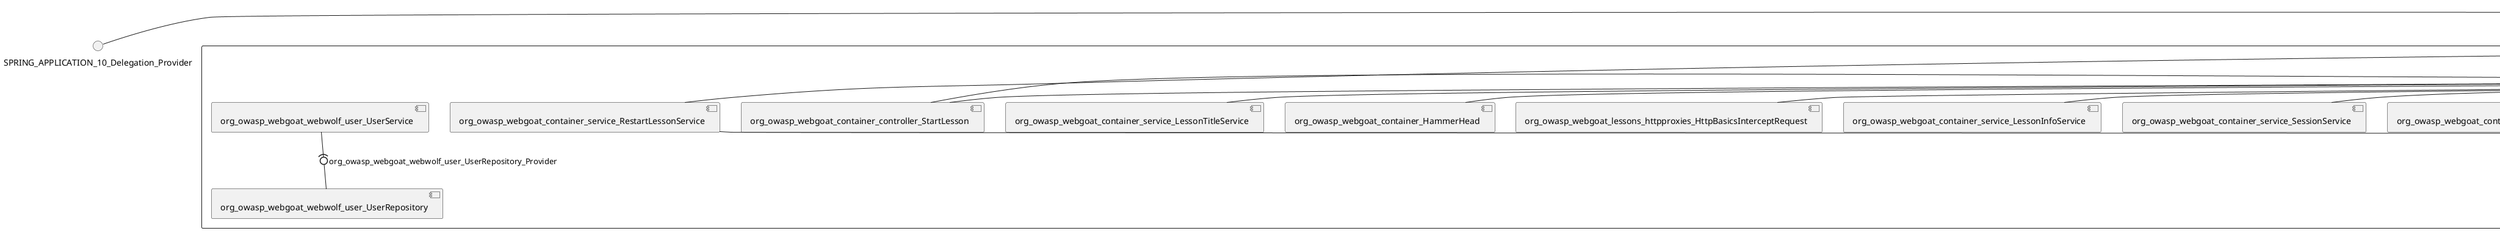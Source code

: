 @startuml
skinparam fixCircleLabelOverlapping true
skinparam componentStyle uml2
() SPRING_APPLICATION_10_Delegation_Provider
() SPRING_APPLICATION_11_Delegation_Provider
() SPRING_APPLICATION_12_Delegation_Provider
() SPRING_APPLICATION_13_Delegation_Provider
() SPRING_APPLICATION_14_Delegation_Provider
() SPRING_APPLICATION_15_Delegation_Provider
() SPRING_APPLICATION_16_Delegation_Provider
() SPRING_APPLICATION_2_Delegation_Provider
() SPRING_APPLICATION_3_Delegation_Provider
() SPRING_APPLICATION_4_Delegation_Provider
() SPRING_APPLICATION_5_Delegation_Provider
() SPRING_APPLICATION_6_Delegation_Provider
() SPRING_APPLICATION_7_Delegation_Provider
() SPRING_APPLICATION_8_Delegation_Provider
() SPRING_APPLICATION_9_Delegation_Provider
() SPRING_APPLICATION_BypassRestrictions_FieldRestrictions_POST_Delegation_Provider
() SPRING_APPLICATION_BypassRestrictions_frontendValidation_POST_Delegation_Provider
() SPRING_APPLICATION_ChromeDevTools_dummy_POST_Delegation_Provider
() SPRING_APPLICATION_ChromeDevTools_network_POST_Delegation_Provider
() SPRING_APPLICATION_CrossSiteScriptingStored_stored_xss_POST_Delegation_Provider
() SPRING_APPLICATION_CrossSiteScriptingStored_stored_xss_follow_up_POST_Delegation_Provider
() SPRING_APPLICATION_CrossSiteScripting_attack1_POST_Delegation_Provider
() SPRING_APPLICATION_CrossSiteScripting_attack3_POST_Delegation_Provider
() SPRING_APPLICATION_CrossSiteScripting_attack4_POST_Delegation_Provider
() SPRING_APPLICATION_CrossSiteScripting_attack5a_GET_Delegation_Provider
() SPRING_APPLICATION_CrossSiteScripting_attack6a_POST_Delegation_Provider
() SPRING_APPLICATION_CrossSiteScripting_dom_follow_up_POST_Delegation_Provider
() SPRING_APPLICATION_CrossSiteScripting_phone_home_xss_POST_Delegation_Provider
() SPRING_APPLICATION_CrossSiteScripting_quiz_GET_POST_Delegation_Provider
() SPRING_APPLICATION_Delegation_Provider
() SPRING_APPLICATION_GET_10_Delegation_Provider
() SPRING_APPLICATION_GET_11_Delegation_Provider
() SPRING_APPLICATION_GET_2_Delegation_Provider
() SPRING_APPLICATION_GET_3_Delegation_Provider
() SPRING_APPLICATION_GET_4_Delegation_Provider
() SPRING_APPLICATION_GET_5_Delegation_Provider
() SPRING_APPLICATION_GET_6_Delegation_Provider
() SPRING_APPLICATION_GET_7_Delegation_Provider
() SPRING_APPLICATION_GET_8_Delegation_Provider
() SPRING_APPLICATION_GET_9_Delegation_Provider
() SPRING_APPLICATION_GET_Delegation_Provider
() SPRING_APPLICATION_HtmlTampering_task_POST_Delegation_Provider
() SPRING_APPLICATION_HttpBasics_attack1_POST_Delegation_Provider
() SPRING_APPLICATION_HttpBasics_attack2_POST_Delegation_Provider
() SPRING_APPLICATION_IDOR_diff_attributes_POST_Delegation_Provider
() SPRING_APPLICATION_IDOR_login_POST_Delegation_Provider
() SPRING_APPLICATION_IDOR_profile_alt_path_POST_Delegation_Provider
() SPRING_APPLICATION_InsecureDeserialization_task_POST_Delegation_Provider
() SPRING_APPLICATION_InsecureLogin_Delegation_Provider
() SPRING_APPLICATION_JWT_decode_POST_Delegation_Provider
() SPRING_APPLICATION_JWT_jku_Delegation_Provider
() SPRING_APPLICATION_JWT_kid_Delegation_Provider
() SPRING_APPLICATION_JWT_quiz_GET_POST_Delegation_Provider
() SPRING_APPLICATION_JWT_refresh_Delegation_Provider
() SPRING_APPLICATION_JWT_secret_POST_Delegation_Provider
() SPRING_APPLICATION_JWT_votings_Delegation_Provider
() SPRING_APPLICATION_LogSpoofing_log_bleeding_POST_Delegation_Provider
() SPRING_APPLICATION_LogSpoofing_log_spoofing_POST_Delegation_Provider
() SPRING_APPLICATION_POST_10_Delegation_Provider
() SPRING_APPLICATION_POST_11_Delegation_Provider
() SPRING_APPLICATION_POST_12_Delegation_Provider
() SPRING_APPLICATION_POST_13_Delegation_Provider
() SPRING_APPLICATION_POST_14_Delegation_Provider
() SPRING_APPLICATION_POST_15_Delegation_Provider
() SPRING_APPLICATION_POST_16_Delegation_Provider
() SPRING_APPLICATION_POST_17_Delegation_Provider
() SPRING_APPLICATION_POST_18_Delegation_Provider
() SPRING_APPLICATION_POST_2_Delegation_Provider
() SPRING_APPLICATION_POST_3_Delegation_Provider
() SPRING_APPLICATION_POST_4_Delegation_Provider
() SPRING_APPLICATION_POST_5_Delegation_Provider
() SPRING_APPLICATION_POST_6_Delegation_Provider
() SPRING_APPLICATION_POST_7_Delegation_Provider
() SPRING_APPLICATION_POST_8_Delegation_Provider
() SPRING_APPLICATION_POST_9_Delegation_Provider
() SPRING_APPLICATION_POST_Delegation_Provider
() SPRING_APPLICATION_PUT_Delegation_Provider
() SPRING_APPLICATION_PasswordReset_ForgotPassword_create_password_reset_link_POST_Delegation_Provider
() SPRING_APPLICATION_PasswordReset_SecurityQuestions_POST_Delegation_Provider
() SPRING_APPLICATION_PasswordReset_reset_Delegation_Provider
() SPRING_APPLICATION_PasswordReset_simple_mail_reset_POST_Delegation_Provider
() SPRING_APPLICATION_PathTraversal_profile_picture_GET_Delegation_Provider
() SPRING_APPLICATION_PathTraversal_profile_picture_fix_GET_Delegation_Provider
() SPRING_APPLICATION_PathTraversal_profile_upload_POST_Delegation_Provider
() SPRING_APPLICATION_PathTraversal_profile_upload_fix_POST_Delegation_Provider
() SPRING_APPLICATION_PathTraversal_profile_upload_remove_user_input_POST_Delegation_Provider
() SPRING_APPLICATION_PathTraversal_random_POST_Delegation_Provider
() SPRING_APPLICATION_PathTraversal_random_picture_GET_Delegation_Provider
() SPRING_APPLICATION_PathTraversal_zip_slip_Delegation_Provider
() SPRING_APPLICATION_SSRF_task1_POST_Delegation_Provider
() SPRING_APPLICATION_SSRF_task2_POST_Delegation_Provider
() SPRING_APPLICATION_SecurePasswords_assignment_POST_Delegation_Provider
() SPRING_APPLICATION_SqlInjectionAdvanced_attack6a_POST_Delegation_Provider
() SPRING_APPLICATION_SqlInjectionAdvanced_attack6b_POST_Delegation_Provider
() SPRING_APPLICATION_SqlInjectionAdvanced_challenge_Login_POST_Delegation_Provider
() SPRING_APPLICATION_SqlInjectionAdvanced_challenge_PUT_Delegation_Provider
() SPRING_APPLICATION_SqlInjectionAdvanced_quiz_GET_POST_Delegation_Provider
() SPRING_APPLICATION_SqlInjectionMitigations_attack10a_POST_Delegation_Provider
() SPRING_APPLICATION_SqlInjectionMitigations_attack10b_POST_Delegation_Provider
() SPRING_APPLICATION_SqlInjectionMitigations_attack12a_POST_Delegation_Provider
() SPRING_APPLICATION_SqlInjectionMitigations_servers_GET_Delegation_Provider
() SPRING_APPLICATION_SqlInjection_assignment5a_POST_Delegation_Provider
() SPRING_APPLICATION_SqlInjection_assignment5b_POST_Delegation_Provider
() SPRING_APPLICATION_SqlInjection_attack10_POST_Delegation_Provider
() SPRING_APPLICATION_SqlInjection_attack2_POST_Delegation_Provider
() SPRING_APPLICATION_SqlInjection_attack3_POST_Delegation_Provider
() SPRING_APPLICATION_SqlInjection_attack4_POST_Delegation_Provider
() SPRING_APPLICATION_SqlInjection_attack5_POST_Delegation_Provider
() SPRING_APPLICATION_SqlInjection_attack8_POST_Delegation_Provider
() SPRING_APPLICATION_SqlInjection_attack9_POST_Delegation_Provider
() SPRING_APPLICATION_SqlOnlyInputValidationOnKeywords_attack_POST_Delegation_Provider
() SPRING_APPLICATION_SqlOnlyInputValidation_attack_POST_Delegation_Provider
() SPRING_APPLICATION_VulnerableComponents_attack1_POST_Delegation_Provider
() SPRING_APPLICATION_WebWolf_GET_Delegation_Provider
() SPRING_APPLICATION_WebWolf_landing_Delegation_Provider
() SPRING_APPLICATION_WebWolf_mail_Delegation_Provider
() SPRING_APPLICATION_challenge_1_POST_Delegation_Provider
() SPRING_APPLICATION_challenge_5_POST_Delegation_Provider
() SPRING_APPLICATION_challenge_7_Delegation_Provider
() SPRING_APPLICATION_challenge_8_Delegation_Provider
() SPRING_APPLICATION_challenge_logo_Delegation_Provider
() SPRING_APPLICATION_cia_quiz_GET_POST_Delegation_Provider
() SPRING_APPLICATION_clientSideFiltering_attack1_POST_Delegation_Provider
() SPRING_APPLICATION_clientSideFiltering_challenge_store_coupons_GET_Delegation_Provider
() SPRING_APPLICATION_clientSideFiltering_getItForFree_POST_Delegation_Provider
() SPRING_APPLICATION_clientSideFiltering_salaries_GET_Delegation_Provider
() SPRING_APPLICATION_crypto_encoding_basic_auth_POST_Delegation_Provider
() SPRING_APPLICATION_crypto_encoding_xor_POST_Delegation_Provider
() SPRING_APPLICATION_crypto_hashing_POST_Delegation_Provider
() SPRING_APPLICATION_crypto_secure_defaults_POST_Delegation_Provider
() SPRING_APPLICATION_crypto_signing_verify_POST_Delegation_Provider
() SPRING_APPLICATION_csrf_feedback_message_POST_Delegation_Provider
() SPRING_APPLICATION_csrf_review_POST_Delegation_Provider
() SPRING_APPLICATION_files_GET_Delegation_Provider
() SPRING_APPLICATION_fileupload_POST_Delegation_Provider
() SPRING_APPLICATION_jwt_Delegation_Provider
() SPRING_APPLICATION_landing_Delegation_Provider
() SPRING_APPLICATION_lesson_template_Delegation_Provider
() SPRING_APPLICATION_login_oauth_mvc_GET_Delegation_Provider
() SPRING_APPLICATION_mail_DELETE_GET_POST_Delegation_Provider
() SPRING_APPLICATION_register_mvc_POST_Delegation_Provider
() SPRING_APPLICATION_registration_GET_Delegation_Provider
() SPRING_APPLICATION_requests_GET_Delegation_Provider
() SPRING_APPLICATION_scoreboard_data_GET_Delegation_Provider
() SPRING_APPLICATION_server_directory_GET_Delegation_Provider
() SPRING_APPLICATION_service_debug_labels_mvc_Delegation_Provider
() SPRING_APPLICATION_service_lessonoverview_mvc_Delegation_Provider
() SPRING_APPLICATION_xxe_comments_GET_Delegation_Provider
rectangle System {
[org_owasp_webgoat_container_HammerHead] [[webgoat-webgoat.repository#_kNEOXlRjEe--Zr79ODFi3w]]
[org_owasp_webgoat_container_WebWolfRedirect] [[webgoat-webgoat.repository#_kNEOXlRjEe--Zr79ODFi3w]]
[org_owasp_webgoat_container_controller_StartLesson] [[webgoat-webgoat.repository#_kNEOXlRjEe--Zr79ODFi3w]]
[org_owasp_webgoat_container_controller_Welcome] [[webgoat-webgoat.repository#_kNEOXlRjEe--Zr79ODFi3w]]
[org_owasp_webgoat_container_i18n_PluginMessages_Provider] [[webgoat-webgoat.repository#_kNEOXlRjEe--Zr79ODFi3w]]
[org_owasp_webgoat_container_report_ReportCardController] [[webgoat-webgoat.repository#_kNEOXlRjEe--Zr79ODFi3w]]
[org_owasp_webgoat_container_service_EnvironmentService] [[webgoat-webgoat.repository#_kNEOXlRjEe--Zr79ODFi3w]]
[org_owasp_webgoat_container_service_HintService] [[webgoat-webgoat.repository#_kNEOXlRjEe--Zr79ODFi3w]]
[org_owasp_webgoat_container_service_LabelDebugService] [[webgoat-webgoat.repository#_kNEOXlRjEe--Zr79ODFi3w]]
[org_owasp_webgoat_container_service_LabelService] [[webgoat-webgoat.repository#_kNEOXlRjEe--Zr79ODFi3w]]
[org_owasp_webgoat_container_service_LessonInfoService] [[webgoat-webgoat.repository#_kNEOXlRjEe--Zr79ODFi3w]]
[org_owasp_webgoat_container_service_LessonMenuService] [[webgoat-webgoat.repository#_kNEOXlRjEe--Zr79ODFi3w]]
[org_owasp_webgoat_container_service_LessonProgressService] [[webgoat-webgoat.repository#_kNEOXlRjEe--Zr79ODFi3w]]
[org_owasp_webgoat_container_service_LessonTitleService] [[webgoat-webgoat.repository#_kNEOXlRjEe--Zr79ODFi3w]]
[org_owasp_webgoat_container_service_RestartLessonService] [[webgoat-webgoat.repository#_kNEOXlRjEe--Zr79ODFi3w]]
[org_owasp_webgoat_container_service_SessionService] [[webgoat-webgoat.repository#_kNEOXlRjEe--Zr79ODFi3w]]
[org_owasp_webgoat_container_session_UserSessionData_Provider] [[webgoat-webgoat.repository#_kNEOXlRjEe--Zr79ODFi3w]]
[org_owasp_webgoat_container_session_WebSession_Provider] [[webgoat-webgoat.repository#_kNEOXlRjEe--Zr79ODFi3w]]
[org_owasp_webgoat_container_users_RegistrationController] [[webgoat-webgoat.repository#_kNEOXlRjEe--Zr79ODFi3w]]
[org_owasp_webgoat_container_users_Scoreboard] [[webgoat-webgoat.repository#_kNEOXlRjEe--Zr79ODFi3w]]
[org_owasp_webgoat_container_users_UserProgressRepository] [[webgoat-webgoat.repository#_kNEOXlRjEe--Zr79ODFi3w]]
[org_owasp_webgoat_container_users_UserRepository] [[webgoat-webgoat.repository#_kNEOXlRjEe--Zr79ODFi3w]]
[org_owasp_webgoat_container_users_UserService] [[webgoat-webgoat.repository#_kNEOXlRjEe--Zr79ODFi3w]]
[org_owasp_webgoat_lessons_authbypass_VerifyAccount] [[webgoat-webgoat.repository#_kNEOXlRjEe--Zr79ODFi3w]]
[org_owasp_webgoat_lessons_bypassrestrictions_BypassRestrictionsFieldRestrictions] [[webgoat-webgoat.repository#_kNEOXlRjEe--Zr79ODFi3w]]
[org_owasp_webgoat_lessons_bypassrestrictions_BypassRestrictionsFrontendValidation] [[webgoat-webgoat.repository#_kNEOXlRjEe--Zr79ODFi3w]]
[org_owasp_webgoat_lessons_challenges_FlagController] [[webgoat-webgoat.repository#_kNEOXlRjEe--Zr79ODFi3w]]
[org_owasp_webgoat_lessons_challenges_challenge1_Assignment1] [[webgoat-webgoat.repository#_kNEOXlRjEe--Zr79ODFi3w]]
[org_owasp_webgoat_lessons_challenges_challenge1_ImageServlet] [[webgoat-webgoat.repository#_kNEOXlRjEe--Zr79ODFi3w]]
[org_owasp_webgoat_lessons_challenges_challenge5_Assignment5] [[webgoat-webgoat.repository#_kNEOXlRjEe--Zr79ODFi3w]]
[org_owasp_webgoat_lessons_challenges_challenge7_Assignment7] [[webgoat-webgoat.repository#_kNEOXlRjEe--Zr79ODFi3w]]
[org_owasp_webgoat_lessons_challenges_challenge8_Assignment8] [[webgoat-webgoat.repository#_kNEOXlRjEe--Zr79ODFi3w]]
[org_owasp_webgoat_lessons_chromedevtools_NetworkDummy] [[webgoat-webgoat.repository#_kNEOXlRjEe--Zr79ODFi3w]]
[org_owasp_webgoat_lessons_chromedevtools_NetworkLesson] [[webgoat-webgoat.repository#_kNEOXlRjEe--Zr79ODFi3w]]
[org_owasp_webgoat_lessons_cia_CIAQuiz] [[webgoat-webgoat.repository#_kNEOXlRjEe--Zr79ODFi3w]]
[org_owasp_webgoat_lessons_clientsidefiltering_ClientSideFilteringAssignment] [[webgoat-webgoat.repository#_kNEOXlRjEe--Zr79ODFi3w]]
[org_owasp_webgoat_lessons_clientsidefiltering_ClientSideFilteringFreeAssignment] [[webgoat-webgoat.repository#_kNEOXlRjEe--Zr79ODFi3w]]
[org_owasp_webgoat_lessons_clientsidefiltering_Salaries] [[webgoat-webgoat.repository#_kNEOXlRjEe--Zr79ODFi3w]]
[org_owasp_webgoat_lessons_clientsidefiltering_ShopEndpoint] [[webgoat-webgoat.repository#_kNEOXlRjEe--Zr79ODFi3w]]
[org_owasp_webgoat_lessons_cryptography_EncodingAssignment] [[webgoat-webgoat.repository#_kNEOXlRjEe--Zr79ODFi3w]]
[org_owasp_webgoat_lessons_cryptography_HashingAssignment] [[webgoat-webgoat.repository#_kNEOXlRjEe--Zr79ODFi3w]]
[org_owasp_webgoat_lessons_cryptography_SecureDefaultsAssignment] [[webgoat-webgoat.repository#_kNEOXlRjEe--Zr79ODFi3w]]
[org_owasp_webgoat_lessons_cryptography_SigningAssignment] [[webgoat-webgoat.repository#_kNEOXlRjEe--Zr79ODFi3w]]
[org_owasp_webgoat_lessons_cryptography_XOREncodingAssignment] [[webgoat-webgoat.repository#_kNEOXlRjEe--Zr79ODFi3w]]
[org_owasp_webgoat_lessons_csrf_CSRFConfirmFlag1] [[webgoat-webgoat.repository#_kNEOXlRjEe--Zr79ODFi3w]]
[org_owasp_webgoat_lessons_csrf_CSRFFeedback] [[webgoat-webgoat.repository#_kNEOXlRjEe--Zr79ODFi3w]]
[org_owasp_webgoat_lessons_csrf_CSRFGetFlag] [[webgoat-webgoat.repository#_kNEOXlRjEe--Zr79ODFi3w]]
[org_owasp_webgoat_lessons_csrf_CSRFLogin] [[webgoat-webgoat.repository#_kNEOXlRjEe--Zr79ODFi3w]]
[org_owasp_webgoat_lessons_csrf_ForgedReviews] [[webgoat-webgoat.repository#_kNEOXlRjEe--Zr79ODFi3w]]
[org_owasp_webgoat_lessons_csrf_ObjectMapper_Provider] [[webgoat-webgoat.repository#_kNEOXlRjEe--Zr79ODFi3w]]
[org_owasp_webgoat_lessons_deserialization_InsecureDeserializationTask] [[webgoat-webgoat.repository#_kNEOXlRjEe--Zr79ODFi3w]]
[org_owasp_webgoat_lessons_hijacksession_HijackSessionAssignment] [[webgoat-webgoat.repository#_kNEOXlRjEe--Zr79ODFi3w]]
[org_owasp_webgoat_lessons_hijacksession_cas_HijackSessionAuthenticationProvider] [[webgoat-webgoat.repository#_kNEOXlRjEe--Zr79ODFi3w]]
[org_owasp_webgoat_lessons_htmltampering_HtmlTamperingTask] [[webgoat-webgoat.repository#_kNEOXlRjEe--Zr79ODFi3w]]
[org_owasp_webgoat_lessons_httpbasics_HttpBasicsLesson] [[webgoat-webgoat.repository#_kNEOXlRjEe--Zr79ODFi3w]]
[org_owasp_webgoat_lessons_httpbasics_HttpBasicsQuiz] [[webgoat-webgoat.repository#_kNEOXlRjEe--Zr79ODFi3w]]
[org_owasp_webgoat_lessons_httpproxies_HttpBasicsInterceptRequest] [[webgoat-webgoat.repository#_kNEOXlRjEe--Zr79ODFi3w]]
[org_owasp_webgoat_lessons_idor_IDORDiffAttributes] [[webgoat-webgoat.repository#_kNEOXlRjEe--Zr79ODFi3w]]
[org_owasp_webgoat_lessons_idor_IDOREditOtherProfile] [[webgoat-webgoat.repository#_kNEOXlRjEe--Zr79ODFi3w]]
[org_owasp_webgoat_lessons_idor_IDORLogin] [[webgoat-webgoat.repository#_kNEOXlRjEe--Zr79ODFi3w]]
[org_owasp_webgoat_lessons_idor_IDORViewOtherProfile] [[webgoat-webgoat.repository#_kNEOXlRjEe--Zr79ODFi3w]]
[org_owasp_webgoat_lessons_idor_IDORViewOwnProfile] [[webgoat-webgoat.repository#_kNEOXlRjEe--Zr79ODFi3w]]
[org_owasp_webgoat_lessons_idor_IDORViewOwnProfileAltUrl] [[webgoat-webgoat.repository#_kNEOXlRjEe--Zr79ODFi3w]]
[org_owasp_webgoat_lessons_insecurelogin_InsecureLoginTask] [[webgoat-webgoat.repository#_kNEOXlRjEe--Zr79ODFi3w]]
[org_owasp_webgoat_lessons_jwt_JWTDecodeEndpoint] [[webgoat-webgoat.repository#_kNEOXlRjEe--Zr79ODFi3w]]
[org_owasp_webgoat_lessons_jwt_JWTQuiz] [[webgoat-webgoat.repository#_kNEOXlRjEe--Zr79ODFi3w]]
[org_owasp_webgoat_lessons_jwt_JWTRefreshEndpoint] [[webgoat-webgoat.repository#_kNEOXlRjEe--Zr79ODFi3w]]
[org_owasp_webgoat_lessons_jwt_JWTSecretKeyEndpoint] [[webgoat-webgoat.repository#_kNEOXlRjEe--Zr79ODFi3w]]
[org_owasp_webgoat_lessons_jwt_JWTVotesEndpoint] [[webgoat-webgoat.repository#_kNEOXlRjEe--Zr79ODFi3w]]
[org_owasp_webgoat_lessons_jwt_claimmisuse_JWTHeaderJKUEndpoint] [[webgoat-webgoat.repository#_kNEOXlRjEe--Zr79ODFi3w]]
[org_owasp_webgoat_lessons_jwt_claimmisuse_JWTHeaderKIDEndpoint] [[webgoat-webgoat.repository#_kNEOXlRjEe--Zr79ODFi3w]]
[org_owasp_webgoat_lessons_lessontemplate_SampleAttack] [[webgoat-webgoat.repository#_kNEOXlRjEe--Zr79ODFi3w]]
[org_owasp_webgoat_lessons_logging_LogBleedingTask] [[webgoat-webgoat.repository#_kNEOXlRjEe--Zr79ODFi3w]]
[org_owasp_webgoat_lessons_logging_LogSpoofingTask] [[webgoat-webgoat.repository#_kNEOXlRjEe--Zr79ODFi3w]]
[org_owasp_webgoat_lessons_missingac_MissingFunctionACHiddenMenus] [[webgoat-webgoat.repository#_kNEOXlRjEe--Zr79ODFi3w]]
[org_owasp_webgoat_lessons_missingac_MissingFunctionACUsers] [[webgoat-webgoat.repository#_kNEOXlRjEe--Zr79ODFi3w]]
[org_owasp_webgoat_lessons_missingac_MissingFunctionACYourHash] [[webgoat-webgoat.repository#_kNEOXlRjEe--Zr79ODFi3w]]
[org_owasp_webgoat_lessons_missingac_MissingFunctionACYourHashAdmin] [[webgoat-webgoat.repository#_kNEOXlRjEe--Zr79ODFi3w]]
[org_owasp_webgoat_lessons_passwordreset_QuestionsAssignment] [[webgoat-webgoat.repository#_kNEOXlRjEe--Zr79ODFi3w]]
[org_owasp_webgoat_lessons_passwordreset_ResetLinkAssignment] [[webgoat-webgoat.repository#_kNEOXlRjEe--Zr79ODFi3w]]
[org_owasp_webgoat_lessons_passwordreset_ResetLinkAssignmentForgotPassword] [[webgoat-webgoat.repository#_kNEOXlRjEe--Zr79ODFi3w]]
[org_owasp_webgoat_lessons_passwordreset_SecurityQuestionAssignment] [[webgoat-webgoat.repository#_kNEOXlRjEe--Zr79ODFi3w]]
[org_owasp_webgoat_lessons_passwordreset_SimpleMailAssignment] [[webgoat-webgoat.repository#_kNEOXlRjEe--Zr79ODFi3w]]
[org_owasp_webgoat_lessons_passwordreset_TriedQuestions] [[webgoat-webgoat.repository#_kNEOXlRjEe--Zr79ODFi3w]]
[org_owasp_webgoat_lessons_pathtraversal_ProfileUpload] [[webgoat-webgoat.repository#_kNEOXlRjEe--Zr79ODFi3w]]
[org_owasp_webgoat_lessons_pathtraversal_ProfileUploadFix] [[webgoat-webgoat.repository#_kNEOXlRjEe--Zr79ODFi3w]]
[org_owasp_webgoat_lessons_pathtraversal_ProfileUploadRemoveUserInput] [[webgoat-webgoat.repository#_kNEOXlRjEe--Zr79ODFi3w]]
[org_owasp_webgoat_lessons_pathtraversal_ProfileUploadRetrieval] [[webgoat-webgoat.repository#_kNEOXlRjEe--Zr79ODFi3w]]
[org_owasp_webgoat_lessons_pathtraversal_ProfileZipSlip] [[webgoat-webgoat.repository#_kNEOXlRjEe--Zr79ODFi3w]]
[org_owasp_webgoat_lessons_securepasswords_SecurePasswordsAssignment] [[webgoat-webgoat.repository#_kNEOXlRjEe--Zr79ODFi3w]]
[org_owasp_webgoat_lessons_spoofcookie_SpoofCookieAssignment] [[webgoat-webgoat.repository#_kNEOXlRjEe--Zr79ODFi3w]]
[org_owasp_webgoat_lessons_sqlinjection_advanced_SqlInjectionChallenge] [[webgoat-webgoat.repository#_kNEOXlRjEe--Zr79ODFi3w]]
[org_owasp_webgoat_lessons_sqlinjection_advanced_SqlInjectionChallengeLogin] [[webgoat-webgoat.repository#_kNEOXlRjEe--Zr79ODFi3w]]
[org_owasp_webgoat_lessons_sqlinjection_advanced_SqlInjectionLesson6a] [[webgoat-webgoat.repository#_kNEOXlRjEe--Zr79ODFi3w]]
[org_owasp_webgoat_lessons_sqlinjection_advanced_SqlInjectionLesson6b] [[webgoat-webgoat.repository#_kNEOXlRjEe--Zr79ODFi3w]]
[org_owasp_webgoat_lessons_sqlinjection_advanced_SqlInjectionQuiz] [[webgoat-webgoat.repository#_kNEOXlRjEe--Zr79ODFi3w]]
[org_owasp_webgoat_lessons_sqlinjection_introduction_SqlInjectionLesson10] [[webgoat-webgoat.repository#_kNEOXlRjEe--Zr79ODFi3w]]
[org_owasp_webgoat_lessons_sqlinjection_introduction_SqlInjectionLesson2] [[webgoat-webgoat.repository#_kNEOXlRjEe--Zr79ODFi3w]]
[org_owasp_webgoat_lessons_sqlinjection_introduction_SqlInjectionLesson3] [[webgoat-webgoat.repository#_kNEOXlRjEe--Zr79ODFi3w]]
[org_owasp_webgoat_lessons_sqlinjection_introduction_SqlInjectionLesson4] [[webgoat-webgoat.repository#_kNEOXlRjEe--Zr79ODFi3w]]
[org_owasp_webgoat_lessons_sqlinjection_introduction_SqlInjectionLesson5] [[webgoat-webgoat.repository#_kNEOXlRjEe--Zr79ODFi3w]]
[org_owasp_webgoat_lessons_sqlinjection_introduction_SqlInjectionLesson5a] [[webgoat-webgoat.repository#_kNEOXlRjEe--Zr79ODFi3w]]
[org_owasp_webgoat_lessons_sqlinjection_introduction_SqlInjectionLesson5b] [[webgoat-webgoat.repository#_kNEOXlRjEe--Zr79ODFi3w]]
[org_owasp_webgoat_lessons_sqlinjection_introduction_SqlInjectionLesson8] [[webgoat-webgoat.repository#_kNEOXlRjEe--Zr79ODFi3w]]
[org_owasp_webgoat_lessons_sqlinjection_introduction_SqlInjectionLesson9] [[webgoat-webgoat.repository#_kNEOXlRjEe--Zr79ODFi3w]]
[org_owasp_webgoat_lessons_sqlinjection_mitigation_Servers] [[webgoat-webgoat.repository#_kNEOXlRjEe--Zr79ODFi3w]]
[org_owasp_webgoat_lessons_sqlinjection_mitigation_SqlInjectionLesson10a] [[webgoat-webgoat.repository#_kNEOXlRjEe--Zr79ODFi3w]]
[org_owasp_webgoat_lessons_sqlinjection_mitigation_SqlInjectionLesson10b] [[webgoat-webgoat.repository#_kNEOXlRjEe--Zr79ODFi3w]]
[org_owasp_webgoat_lessons_sqlinjection_mitigation_SqlInjectionLesson13] [[webgoat-webgoat.repository#_kNEOXlRjEe--Zr79ODFi3w]]
[org_owasp_webgoat_lessons_sqlinjection_mitigation_SqlOnlyInputValidation] [[webgoat-webgoat.repository#_kNEOXlRjEe--Zr79ODFi3w]]
[org_owasp_webgoat_lessons_sqlinjection_mitigation_SqlOnlyInputValidationOnKeywords] [[webgoat-webgoat.repository#_kNEOXlRjEe--Zr79ODFi3w]]
[org_owasp_webgoat_lessons_ssrf_SSRFTask1] [[webgoat-webgoat.repository#_kNEOXlRjEe--Zr79ODFi3w]]
[org_owasp_webgoat_lessons_ssrf_SSRFTask2] [[webgoat-webgoat.repository#_kNEOXlRjEe--Zr79ODFi3w]]
[org_owasp_webgoat_lessons_vulnerablecomponents_VulnerableComponentsLesson] [[webgoat-webgoat.repository#_kNEOXlRjEe--Zr79ODFi3w]]
[org_owasp_webgoat_lessons_webwolfintroduction_LandingAssignment] [[webgoat-webgoat.repository#_kNEOXlRjEe--Zr79ODFi3w]]
[org_owasp_webgoat_lessons_webwolfintroduction_MailAssignment] [[webgoat-webgoat.repository#_kNEOXlRjEe--Zr79ODFi3w]]
[org_owasp_webgoat_lessons_xss_CrossSiteScriptingLesson1] [[webgoat-webgoat.repository#_kNEOXlRjEe--Zr79ODFi3w]]
[org_owasp_webgoat_lessons_xss_CrossSiteScriptingLesson3] [[webgoat-webgoat.repository#_kNEOXlRjEe--Zr79ODFi3w]]
[org_owasp_webgoat_lessons_xss_CrossSiteScriptingLesson4] [[webgoat-webgoat.repository#_kNEOXlRjEe--Zr79ODFi3w]]
[org_owasp_webgoat_lessons_xss_CrossSiteScriptingLesson5a] [[webgoat-webgoat.repository#_kNEOXlRjEe--Zr79ODFi3w]]
[org_owasp_webgoat_lessons_xss_CrossSiteScriptingLesson6a] [[webgoat-webgoat.repository#_kNEOXlRjEe--Zr79ODFi3w]]
[org_owasp_webgoat_lessons_xss_CrossSiteScriptingQuiz] [[webgoat-webgoat.repository#_kNEOXlRjEe--Zr79ODFi3w]]
[org_owasp_webgoat_lessons_xss_DOMCrossSiteScripting] [[webgoat-webgoat.repository#_kNEOXlRjEe--Zr79ODFi3w]]
[org_owasp_webgoat_lessons_xss_DOMCrossSiteScriptingVerifier] [[webgoat-webgoat.repository#_kNEOXlRjEe--Zr79ODFi3w]]
[org_owasp_webgoat_lessons_xss_stored_StoredCrossSiteScriptingVerifier] [[webgoat-webgoat.repository#_kNEOXlRjEe--Zr79ODFi3w]]
[org_owasp_webgoat_lessons_xss_stored_StoredXssComments] [[webgoat-webgoat.repository#_kNEOXlRjEe--Zr79ODFi3w]]
[org_owasp_webgoat_lessons_xxe_BlindSendFileAssignment] [[webgoat-webgoat.repository#_kNEOXlRjEe--Zr79ODFi3w]]
[org_owasp_webgoat_lessons_xxe_CommentsCache] [[webgoat-webgoat.repository#_kNEOXlRjEe--Zr79ODFi3w]]
[org_owasp_webgoat_lessons_xxe_CommentsEndpoint] [[webgoat-webgoat.repository#_kNEOXlRjEe--Zr79ODFi3w]]
[org_owasp_webgoat_lessons_xxe_ContentTypeAssignment] [[webgoat-webgoat.repository#_kNEOXlRjEe--Zr79ODFi3w]]
[org_owasp_webgoat_lessons_xxe_SimpleXXE] [[webgoat-webgoat.repository#_kNEOXlRjEe--Zr79ODFi3w]]
[org_owasp_webgoat_webwolf_FileServer] [[webgoat-webgoat.repository#_kNEOXlRjEe--Zr79ODFi3w]]
[org_owasp_webgoat_webwolf_jwt_JWTController] [[webgoat-webgoat.repository#_kNEOXlRjEe--Zr79ODFi3w]]
[org_owasp_webgoat_webwolf_mailbox_MailboxController] [[webgoat-webgoat.repository#_kNEOXlRjEe--Zr79ODFi3w]]
[org_owasp_webgoat_webwolf_mailbox_MailboxRepository] [[webgoat-webgoat.repository#_kNEOXlRjEe--Zr79ODFi3w]]
[org_owasp_webgoat_webwolf_requests_LandingPage] [[webgoat-webgoat.repository#_kNEOXlRjEe--Zr79ODFi3w]]
[org_owasp_webgoat_webwolf_requests_Requests] [[webgoat-webgoat.repository#_kNEOXlRjEe--Zr79ODFi3w]]
[org_owasp_webgoat_webwolf_user_UserRepository] [[webgoat-webgoat.repository#_kNEOXlRjEe--Zr79ODFi3w]]
[org_owasp_webgoat_webwolf_user_UserService] [[webgoat-webgoat.repository#_kNEOXlRjEe--Zr79ODFi3w]]
port SPRING_APPLICATION_10_Provider
SPRING_APPLICATION_10_Delegation_Provider - SPRING_APPLICATION_10_Provider
SPRING_APPLICATION_10_Provider - [org_owasp_webgoat_container_controller_StartLesson]
port SPRING_APPLICATION_11_Provider
SPRING_APPLICATION_11_Delegation_Provider - SPRING_APPLICATION_11_Provider
SPRING_APPLICATION_11_Provider - [org_owasp_webgoat_lessons_cryptography_SigningAssignment]
port SPRING_APPLICATION_12_Provider
SPRING_APPLICATION_12_Delegation_Provider - SPRING_APPLICATION_12_Provider
SPRING_APPLICATION_12_Provider - [org_owasp_webgoat_container_service_RestartLessonService]
port SPRING_APPLICATION_13_Provider
SPRING_APPLICATION_13_Delegation_Provider - SPRING_APPLICATION_13_Provider
SPRING_APPLICATION_13_Provider - [org_owasp_webgoat_lessons_cryptography_HashingAssignment]
port SPRING_APPLICATION_14_Provider
SPRING_APPLICATION_14_Delegation_Provider - SPRING_APPLICATION_14_Provider
SPRING_APPLICATION_14_Provider - [org_owasp_webgoat_container_service_LessonTitleService]
port SPRING_APPLICATION_15_Provider
SPRING_APPLICATION_15_Delegation_Provider - SPRING_APPLICATION_15_Provider
SPRING_APPLICATION_15_Provider - [org_owasp_webgoat_container_controller_StartLesson]
port SPRING_APPLICATION_16_Provider
SPRING_APPLICATION_16_Delegation_Provider - SPRING_APPLICATION_16_Provider
SPRING_APPLICATION_16_Provider - [org_owasp_webgoat_lessons_xxe_SimpleXXE]
port SPRING_APPLICATION_2_Provider
SPRING_APPLICATION_2_Delegation_Provider - SPRING_APPLICATION_2_Provider
SPRING_APPLICATION_2_Provider - [org_owasp_webgoat_lessons_jwt_JWTSecretKeyEndpoint]
port SPRING_APPLICATION_3_Provider
SPRING_APPLICATION_3_Delegation_Provider - SPRING_APPLICATION_3_Provider
SPRING_APPLICATION_3_Provider - [org_owasp_webgoat_container_HammerHead]
port SPRING_APPLICATION_4_Provider
SPRING_APPLICATION_4_Delegation_Provider - SPRING_APPLICATION_4_Provider
SPRING_APPLICATION_4_Provider - [org_owasp_webgoat_container_service_LabelDebugService]
port SPRING_APPLICATION_5_Provider
SPRING_APPLICATION_5_Delegation_Provider - SPRING_APPLICATION_5_Provider
SPRING_APPLICATION_5_Provider - [org_owasp_webgoat_webwolf_FileServer]
port SPRING_APPLICATION_6_Provider
SPRING_APPLICATION_6_Delegation_Provider - SPRING_APPLICATION_6_Provider
SPRING_APPLICATION_6_Provider - [org_owasp_webgoat_lessons_httpproxies_HttpBasicsInterceptRequest]
port SPRING_APPLICATION_7_Provider
SPRING_APPLICATION_7_Delegation_Provider - SPRING_APPLICATION_7_Provider
SPRING_APPLICATION_7_Provider - [org_owasp_webgoat_container_service_LessonInfoService]
port SPRING_APPLICATION_8_Provider
SPRING_APPLICATION_8_Delegation_Provider - SPRING_APPLICATION_8_Provider
SPRING_APPLICATION_8_Provider - [org_owasp_webgoat_container_service_SessionService]
port SPRING_APPLICATION_9_Provider
SPRING_APPLICATION_9_Delegation_Provider - SPRING_APPLICATION_9_Provider
SPRING_APPLICATION_9_Provider - [org_owasp_webgoat_container_service_LessonMenuService]
port SPRING_APPLICATION_BypassRestrictions_FieldRestrictions_POST_Provider
SPRING_APPLICATION_BypassRestrictions_FieldRestrictions_POST_Delegation_Provider - SPRING_APPLICATION_BypassRestrictions_FieldRestrictions_POST_Provider
SPRING_APPLICATION_BypassRestrictions_FieldRestrictions_POST_Provider - [org_owasp_webgoat_lessons_bypassrestrictions_BypassRestrictionsFieldRestrictions]
port SPRING_APPLICATION_BypassRestrictions_frontendValidation_POST_Provider
SPRING_APPLICATION_BypassRestrictions_frontendValidation_POST_Delegation_Provider - SPRING_APPLICATION_BypassRestrictions_frontendValidation_POST_Provider
SPRING_APPLICATION_BypassRestrictions_frontendValidation_POST_Provider - [org_owasp_webgoat_lessons_bypassrestrictions_BypassRestrictionsFrontendValidation]
port SPRING_APPLICATION_ChromeDevTools_dummy_POST_Provider
SPRING_APPLICATION_ChromeDevTools_dummy_POST_Delegation_Provider - SPRING_APPLICATION_ChromeDevTools_dummy_POST_Provider
SPRING_APPLICATION_ChromeDevTools_dummy_POST_Provider - [org_owasp_webgoat_lessons_chromedevtools_NetworkDummy]
port SPRING_APPLICATION_ChromeDevTools_network_POST_Provider
SPRING_APPLICATION_ChromeDevTools_network_POST_Delegation_Provider - SPRING_APPLICATION_ChromeDevTools_network_POST_Provider
SPRING_APPLICATION_ChromeDevTools_network_POST_Provider - [org_owasp_webgoat_lessons_chromedevtools_NetworkLesson]
port SPRING_APPLICATION_CrossSiteScriptingStored_stored_xss_POST_Provider
SPRING_APPLICATION_CrossSiteScriptingStored_stored_xss_POST_Delegation_Provider - SPRING_APPLICATION_CrossSiteScriptingStored_stored_xss_POST_Provider
SPRING_APPLICATION_CrossSiteScriptingStored_stored_xss_POST_Provider - [org_owasp_webgoat_lessons_xss_stored_StoredXssComments]
port SPRING_APPLICATION_CrossSiteScriptingStored_stored_xss_follow_up_POST_Provider
SPRING_APPLICATION_CrossSiteScriptingStored_stored_xss_follow_up_POST_Delegation_Provider - SPRING_APPLICATION_CrossSiteScriptingStored_stored_xss_follow_up_POST_Provider
SPRING_APPLICATION_CrossSiteScriptingStored_stored_xss_follow_up_POST_Provider - [org_owasp_webgoat_lessons_xss_stored_StoredCrossSiteScriptingVerifier]
port SPRING_APPLICATION_CrossSiteScripting_attack1_POST_Provider
SPRING_APPLICATION_CrossSiteScripting_attack1_POST_Delegation_Provider - SPRING_APPLICATION_CrossSiteScripting_attack1_POST_Provider
SPRING_APPLICATION_CrossSiteScripting_attack1_POST_Provider - [org_owasp_webgoat_lessons_xss_CrossSiteScriptingLesson1]
port SPRING_APPLICATION_CrossSiteScripting_attack3_POST_Provider
SPRING_APPLICATION_CrossSiteScripting_attack3_POST_Delegation_Provider - SPRING_APPLICATION_CrossSiteScripting_attack3_POST_Provider
SPRING_APPLICATION_CrossSiteScripting_attack3_POST_Provider - [org_owasp_webgoat_lessons_xss_CrossSiteScriptingLesson3]
port SPRING_APPLICATION_CrossSiteScripting_attack4_POST_Provider
SPRING_APPLICATION_CrossSiteScripting_attack4_POST_Delegation_Provider - SPRING_APPLICATION_CrossSiteScripting_attack4_POST_Provider
SPRING_APPLICATION_CrossSiteScripting_attack4_POST_Provider - [org_owasp_webgoat_lessons_xss_CrossSiteScriptingLesson4]
port SPRING_APPLICATION_CrossSiteScripting_attack5a_GET_Provider
SPRING_APPLICATION_CrossSiteScripting_attack5a_GET_Delegation_Provider - SPRING_APPLICATION_CrossSiteScripting_attack5a_GET_Provider
SPRING_APPLICATION_CrossSiteScripting_attack5a_GET_Provider - [org_owasp_webgoat_lessons_xss_CrossSiteScriptingLesson5a]
port SPRING_APPLICATION_CrossSiteScripting_attack6a_POST_Provider
SPRING_APPLICATION_CrossSiteScripting_attack6a_POST_Delegation_Provider - SPRING_APPLICATION_CrossSiteScripting_attack6a_POST_Provider
SPRING_APPLICATION_CrossSiteScripting_attack6a_POST_Provider - [org_owasp_webgoat_lessons_xss_CrossSiteScriptingLesson6a]
port SPRING_APPLICATION_CrossSiteScripting_dom_follow_up_POST_Provider
SPRING_APPLICATION_CrossSiteScripting_dom_follow_up_POST_Delegation_Provider - SPRING_APPLICATION_CrossSiteScripting_dom_follow_up_POST_Provider
SPRING_APPLICATION_CrossSiteScripting_dom_follow_up_POST_Provider - [org_owasp_webgoat_lessons_xss_DOMCrossSiteScriptingVerifier]
port SPRING_APPLICATION_CrossSiteScripting_phone_home_xss_POST_Provider
SPRING_APPLICATION_CrossSiteScripting_phone_home_xss_POST_Delegation_Provider - SPRING_APPLICATION_CrossSiteScripting_phone_home_xss_POST_Provider
SPRING_APPLICATION_CrossSiteScripting_phone_home_xss_POST_Provider - [org_owasp_webgoat_lessons_xss_DOMCrossSiteScripting]
port SPRING_APPLICATION_CrossSiteScripting_quiz_GET_POST_Provider
SPRING_APPLICATION_CrossSiteScripting_quiz_GET_POST_Delegation_Provider - SPRING_APPLICATION_CrossSiteScripting_quiz_GET_POST_Provider
SPRING_APPLICATION_CrossSiteScripting_quiz_GET_POST_Provider - [org_owasp_webgoat_lessons_xss_CrossSiteScriptingQuiz]
port SPRING_APPLICATION_Provider
SPRING_APPLICATION_Delegation_Provider - SPRING_APPLICATION_Provider
SPRING_APPLICATION_Provider - [org_owasp_webgoat_lessons_cryptography_HashingAssignment]
port SPRING_APPLICATION_GET_10_Provider
SPRING_APPLICATION_GET_10_Delegation_Provider - SPRING_APPLICATION_GET_10_Provider
SPRING_APPLICATION_GET_10_Provider - [org_owasp_webgoat_lessons_cryptography_EncodingAssignment]
port SPRING_APPLICATION_GET_11_Provider
SPRING_APPLICATION_GET_11_Delegation_Provider - SPRING_APPLICATION_GET_11_Provider
SPRING_APPLICATION_GET_11_Provider - [org_owasp_webgoat_lessons_xss_stored_StoredXssComments]
port SPRING_APPLICATION_GET_2_Provider
SPRING_APPLICATION_GET_2_Delegation_Provider - SPRING_APPLICATION_GET_2_Provider
SPRING_APPLICATION_GET_2_Provider - [org_owasp_webgoat_lessons_missingac_MissingFunctionACUsers]
port SPRING_APPLICATION_GET_3_Provider
SPRING_APPLICATION_GET_3_Delegation_Provider - SPRING_APPLICATION_GET_3_Provider
SPRING_APPLICATION_GET_3_Provider - [org_owasp_webgoat_container_report_ReportCardController]
port SPRING_APPLICATION_GET_4_Provider
SPRING_APPLICATION_GET_4_Delegation_Provider - SPRING_APPLICATION_GET_4_Provider
SPRING_APPLICATION_GET_4_Provider - [org_owasp_webgoat_container_service_HintService]
port SPRING_APPLICATION_GET_5_Provider
SPRING_APPLICATION_GET_5_Delegation_Provider - SPRING_APPLICATION_GET_5_Provider
SPRING_APPLICATION_GET_5_Provider - [org_owasp_webgoat_container_service_LabelService]
port SPRING_APPLICATION_GET_6_Provider
SPRING_APPLICATION_GET_6_Delegation_Provider - SPRING_APPLICATION_GET_6_Provider
SPRING_APPLICATION_GET_6_Provider - [org_owasp_webgoat_lessons_spoofcookie_SpoofCookieAssignment]
port SPRING_APPLICATION_GET_7_Provider
SPRING_APPLICATION_GET_7_Delegation_Provider - SPRING_APPLICATION_GET_7_Provider
SPRING_APPLICATION_GET_7_Provider - [org_owasp_webgoat_lessons_idor_IDORViewOwnProfile]
port SPRING_APPLICATION_GET_8_Provider
SPRING_APPLICATION_GET_8_Delegation_Provider - SPRING_APPLICATION_GET_8_Provider
SPRING_APPLICATION_GET_8_Provider - [org_owasp_webgoat_lessons_csrf_ForgedReviews]
port SPRING_APPLICATION_GET_9_Provider
SPRING_APPLICATION_GET_9_Delegation_Provider - SPRING_APPLICATION_GET_9_Provider
SPRING_APPLICATION_GET_9_Provider - [org_owasp_webgoat_container_controller_Welcome]
port SPRING_APPLICATION_GET_Provider
SPRING_APPLICATION_GET_Delegation_Provider - SPRING_APPLICATION_GET_Provider
SPRING_APPLICATION_GET_Provider - [org_owasp_webgoat_lessons_idor_IDORViewOtherProfile]
port SPRING_APPLICATION_HtmlTampering_task_POST_Provider
SPRING_APPLICATION_HtmlTampering_task_POST_Delegation_Provider - SPRING_APPLICATION_HtmlTampering_task_POST_Provider
SPRING_APPLICATION_HtmlTampering_task_POST_Provider - [org_owasp_webgoat_lessons_htmltampering_HtmlTamperingTask]
port SPRING_APPLICATION_HttpBasics_attack1_POST_Provider
SPRING_APPLICATION_HttpBasics_attack1_POST_Delegation_Provider - SPRING_APPLICATION_HttpBasics_attack1_POST_Provider
SPRING_APPLICATION_HttpBasics_attack1_POST_Provider - [org_owasp_webgoat_lessons_httpbasics_HttpBasicsLesson]
port SPRING_APPLICATION_HttpBasics_attack2_POST_Provider
SPRING_APPLICATION_HttpBasics_attack2_POST_Delegation_Provider - SPRING_APPLICATION_HttpBasics_attack2_POST_Provider
SPRING_APPLICATION_HttpBasics_attack2_POST_Provider - [org_owasp_webgoat_lessons_httpbasics_HttpBasicsQuiz]
port SPRING_APPLICATION_IDOR_diff_attributes_POST_Provider
SPRING_APPLICATION_IDOR_diff_attributes_POST_Delegation_Provider - SPRING_APPLICATION_IDOR_diff_attributes_POST_Provider
SPRING_APPLICATION_IDOR_diff_attributes_POST_Provider - [org_owasp_webgoat_lessons_idor_IDORDiffAttributes]
port SPRING_APPLICATION_IDOR_login_POST_Provider
SPRING_APPLICATION_IDOR_login_POST_Delegation_Provider - SPRING_APPLICATION_IDOR_login_POST_Provider
SPRING_APPLICATION_IDOR_login_POST_Provider - [org_owasp_webgoat_lessons_idor_IDORLogin]
port SPRING_APPLICATION_IDOR_profile_alt_path_POST_Provider
SPRING_APPLICATION_IDOR_profile_alt_path_POST_Delegation_Provider - SPRING_APPLICATION_IDOR_profile_alt_path_POST_Provider
SPRING_APPLICATION_IDOR_profile_alt_path_POST_Provider - [org_owasp_webgoat_lessons_idor_IDORViewOwnProfileAltUrl]
port SPRING_APPLICATION_InsecureDeserialization_task_POST_Provider
SPRING_APPLICATION_InsecureDeserialization_task_POST_Delegation_Provider - SPRING_APPLICATION_InsecureDeserialization_task_POST_Provider
SPRING_APPLICATION_InsecureDeserialization_task_POST_Provider - [org_owasp_webgoat_lessons_deserialization_InsecureDeserializationTask]
port SPRING_APPLICATION_InsecureLogin_Provider
SPRING_APPLICATION_InsecureLogin_Delegation_Provider - SPRING_APPLICATION_InsecureLogin_Provider
SPRING_APPLICATION_InsecureLogin_Provider - [org_owasp_webgoat_lessons_insecurelogin_InsecureLoginTask]
port SPRING_APPLICATION_JWT_decode_POST_Provider
SPRING_APPLICATION_JWT_decode_POST_Delegation_Provider - SPRING_APPLICATION_JWT_decode_POST_Provider
SPRING_APPLICATION_JWT_decode_POST_Provider - [org_owasp_webgoat_lessons_jwt_JWTDecodeEndpoint]
port SPRING_APPLICATION_JWT_jku_Provider
SPRING_APPLICATION_JWT_jku_Delegation_Provider - SPRING_APPLICATION_JWT_jku_Provider
SPRING_APPLICATION_JWT_jku_Provider - [org_owasp_webgoat_lessons_jwt_claimmisuse_JWTHeaderJKUEndpoint]
port SPRING_APPLICATION_JWT_kid_Provider
SPRING_APPLICATION_JWT_kid_Delegation_Provider - SPRING_APPLICATION_JWT_kid_Provider
SPRING_APPLICATION_JWT_kid_Provider - [org_owasp_webgoat_lessons_jwt_claimmisuse_JWTHeaderKIDEndpoint]
port SPRING_APPLICATION_JWT_quiz_GET_POST_Provider
SPRING_APPLICATION_JWT_quiz_GET_POST_Delegation_Provider - SPRING_APPLICATION_JWT_quiz_GET_POST_Provider
SPRING_APPLICATION_JWT_quiz_GET_POST_Provider - [org_owasp_webgoat_lessons_jwt_JWTQuiz]
port SPRING_APPLICATION_JWT_refresh_Provider
SPRING_APPLICATION_JWT_refresh_Delegation_Provider - SPRING_APPLICATION_JWT_refresh_Provider
SPRING_APPLICATION_JWT_refresh_Provider - [org_owasp_webgoat_lessons_jwt_JWTRefreshEndpoint]
port SPRING_APPLICATION_JWT_secret_POST_Provider
SPRING_APPLICATION_JWT_secret_POST_Delegation_Provider - SPRING_APPLICATION_JWT_secret_POST_Provider
SPRING_APPLICATION_JWT_secret_POST_Provider - [org_owasp_webgoat_lessons_jwt_JWTSecretKeyEndpoint]
port SPRING_APPLICATION_JWT_votings_Provider
SPRING_APPLICATION_JWT_votings_Delegation_Provider - SPRING_APPLICATION_JWT_votings_Provider
SPRING_APPLICATION_JWT_votings_Provider - [org_owasp_webgoat_lessons_jwt_JWTVotesEndpoint]
port SPRING_APPLICATION_LogSpoofing_log_bleeding_POST_Provider
SPRING_APPLICATION_LogSpoofing_log_bleeding_POST_Delegation_Provider - SPRING_APPLICATION_LogSpoofing_log_bleeding_POST_Provider
SPRING_APPLICATION_LogSpoofing_log_bleeding_POST_Provider - [org_owasp_webgoat_lessons_logging_LogBleedingTask]
port SPRING_APPLICATION_LogSpoofing_log_spoofing_POST_Provider
SPRING_APPLICATION_LogSpoofing_log_spoofing_POST_Delegation_Provider - SPRING_APPLICATION_LogSpoofing_log_spoofing_POST_Provider
SPRING_APPLICATION_LogSpoofing_log_spoofing_POST_Provider - [org_owasp_webgoat_lessons_logging_LogSpoofingTask]
port SPRING_APPLICATION_POST_10_Provider
SPRING_APPLICATION_POST_10_Delegation_Provider - SPRING_APPLICATION_POST_10_Provider
SPRING_APPLICATION_POST_10_Provider - [org_owasp_webgoat_lessons_challenges_FlagController]
port SPRING_APPLICATION_POST_11_Provider
SPRING_APPLICATION_POST_11_Delegation_Provider - SPRING_APPLICATION_POST_11_Provider
SPRING_APPLICATION_POST_11_Provider - [org_owasp_webgoat_lessons_missingac_MissingFunctionACHiddenMenus]
port SPRING_APPLICATION_POST_12_Provider
SPRING_APPLICATION_POST_12_Delegation_Provider - SPRING_APPLICATION_POST_12_Provider
SPRING_APPLICATION_POST_12_Provider - [org_owasp_webgoat_lessons_xxe_BlindSendFileAssignment]
port SPRING_APPLICATION_POST_13_Provider
SPRING_APPLICATION_POST_13_Delegation_Provider - SPRING_APPLICATION_POST_13_Provider
SPRING_APPLICATION_POST_13_Provider - [org_owasp_webgoat_lessons_csrf_CSRFConfirmFlag1]
port SPRING_APPLICATION_POST_14_Provider
SPRING_APPLICATION_POST_14_Delegation_Provider - SPRING_APPLICATION_POST_14_Provider
SPRING_APPLICATION_POST_14_Provider - [org_owasp_webgoat_lessons_chromedevtools_NetworkLesson]
port SPRING_APPLICATION_POST_15_Provider
SPRING_APPLICATION_POST_15_Delegation_Provider - SPRING_APPLICATION_POST_15_Provider
SPRING_APPLICATION_POST_15_Provider - [org_owasp_webgoat_lessons_spoofcookie_SpoofCookieAssignment]
port SPRING_APPLICATION_POST_16_Provider
SPRING_APPLICATION_POST_16_Delegation_Provider - SPRING_APPLICATION_POST_16_Provider
SPRING_APPLICATION_POST_16_Provider - [org_owasp_webgoat_lessons_passwordreset_QuestionsAssignment]
port SPRING_APPLICATION_POST_17_Provider
SPRING_APPLICATION_POST_17_Delegation_Provider - SPRING_APPLICATION_POST_17_Provider
SPRING_APPLICATION_POST_17_Provider - [org_owasp_webgoat_lessons_missingac_MissingFunctionACUsers]
port SPRING_APPLICATION_POST_18_Provider
SPRING_APPLICATION_POST_18_Delegation_Provider - SPRING_APPLICATION_POST_18_Provider
SPRING_APPLICATION_POST_18_Provider - [org_owasp_webgoat_lessons_xxe_SimpleXXE]
port SPRING_APPLICATION_POST_2_Provider
SPRING_APPLICATION_POST_2_Delegation_Provider - SPRING_APPLICATION_POST_2_Provider
SPRING_APPLICATION_POST_2_Provider - [org_owasp_webgoat_lessons_csrf_CSRFGetFlag]
port SPRING_APPLICATION_POST_3_Provider
SPRING_APPLICATION_POST_3_Delegation_Provider - SPRING_APPLICATION_POST_3_Provider
SPRING_APPLICATION_POST_3_Provider - [org_owasp_webgoat_lessons_csrf_CSRFLogin]
port SPRING_APPLICATION_POST_4_Provider
SPRING_APPLICATION_POST_4_Delegation_Provider - SPRING_APPLICATION_POST_4_Provider
SPRING_APPLICATION_POST_4_Provider - [org_owasp_webgoat_lessons_xxe_ContentTypeAssignment]
port SPRING_APPLICATION_POST_5_Provider
SPRING_APPLICATION_POST_5_Delegation_Provider - SPRING_APPLICATION_POST_5_Provider
SPRING_APPLICATION_POST_5_Provider - [org_owasp_webgoat_lessons_missingac_MissingFunctionACYourHash]
port SPRING_APPLICATION_POST_6_Provider
SPRING_APPLICATION_POST_6_Delegation_Provider - SPRING_APPLICATION_POST_6_Provider
SPRING_APPLICATION_POST_6_Provider - [org_owasp_webgoat_lessons_hijacksession_HijackSessionAssignment]
port SPRING_APPLICATION_POST_7_Provider
SPRING_APPLICATION_POST_7_Delegation_Provider - SPRING_APPLICATION_POST_7_Provider
SPRING_APPLICATION_POST_7_Provider - [org_owasp_webgoat_lessons_csrf_CSRFFeedback]
port SPRING_APPLICATION_POST_8_Provider
SPRING_APPLICATION_POST_8_Delegation_Provider - SPRING_APPLICATION_POST_8_Provider
SPRING_APPLICATION_POST_8_Provider - [org_owasp_webgoat_lessons_passwordreset_SimpleMailAssignment]
port SPRING_APPLICATION_POST_9_Provider
SPRING_APPLICATION_POST_9_Delegation_Provider - SPRING_APPLICATION_POST_9_Provider
SPRING_APPLICATION_POST_9_Provider - [org_owasp_webgoat_lessons_missingac_MissingFunctionACYourHashAdmin]
port SPRING_APPLICATION_POST_Provider
SPRING_APPLICATION_POST_Delegation_Provider - SPRING_APPLICATION_POST_Provider
SPRING_APPLICATION_POST_Provider - [org_owasp_webgoat_lessons_authbypass_VerifyAccount]
port SPRING_APPLICATION_PUT_Provider
SPRING_APPLICATION_PUT_Delegation_Provider - SPRING_APPLICATION_PUT_Provider
SPRING_APPLICATION_PUT_Provider - [org_owasp_webgoat_lessons_idor_IDOREditOtherProfile]
port SPRING_APPLICATION_PasswordReset_ForgotPassword_create_password_reset_link_POST_Provider
SPRING_APPLICATION_PasswordReset_ForgotPassword_create_password_reset_link_POST_Delegation_Provider - SPRING_APPLICATION_PasswordReset_ForgotPassword_create_password_reset_link_POST_Provider
SPRING_APPLICATION_PasswordReset_ForgotPassword_create_password_reset_link_POST_Provider - [org_owasp_webgoat_lessons_passwordreset_ResetLinkAssignmentForgotPassword]
port SPRING_APPLICATION_PasswordReset_SecurityQuestions_POST_Provider
SPRING_APPLICATION_PasswordReset_SecurityQuestions_POST_Delegation_Provider - SPRING_APPLICATION_PasswordReset_SecurityQuestions_POST_Provider
SPRING_APPLICATION_PasswordReset_SecurityQuestions_POST_Provider - [org_owasp_webgoat_lessons_passwordreset_SecurityQuestionAssignment]
port SPRING_APPLICATION_PasswordReset_reset_Provider
SPRING_APPLICATION_PasswordReset_reset_Delegation_Provider - SPRING_APPLICATION_PasswordReset_reset_Provider
SPRING_APPLICATION_PasswordReset_reset_Provider - [org_owasp_webgoat_lessons_passwordreset_ResetLinkAssignment]
port SPRING_APPLICATION_PasswordReset_simple_mail_reset_POST_Provider
SPRING_APPLICATION_PasswordReset_simple_mail_reset_POST_Delegation_Provider - SPRING_APPLICATION_PasswordReset_simple_mail_reset_POST_Provider
SPRING_APPLICATION_PasswordReset_simple_mail_reset_POST_Provider - [org_owasp_webgoat_lessons_passwordreset_SimpleMailAssignment]
port SPRING_APPLICATION_PathTraversal_profile_picture_GET_Provider
SPRING_APPLICATION_PathTraversal_profile_picture_GET_Delegation_Provider - SPRING_APPLICATION_PathTraversal_profile_picture_GET_Provider
SPRING_APPLICATION_PathTraversal_profile_picture_GET_Provider - [org_owasp_webgoat_lessons_pathtraversal_ProfileUpload]
port SPRING_APPLICATION_PathTraversal_profile_picture_fix_GET_Provider
SPRING_APPLICATION_PathTraversal_profile_picture_fix_GET_Delegation_Provider - SPRING_APPLICATION_PathTraversal_profile_picture_fix_GET_Provider
SPRING_APPLICATION_PathTraversal_profile_picture_fix_GET_Provider - [org_owasp_webgoat_lessons_pathtraversal_ProfileUploadFix]
port SPRING_APPLICATION_PathTraversal_profile_upload_POST_Provider
SPRING_APPLICATION_PathTraversal_profile_upload_POST_Delegation_Provider - SPRING_APPLICATION_PathTraversal_profile_upload_POST_Provider
SPRING_APPLICATION_PathTraversal_profile_upload_POST_Provider - [org_owasp_webgoat_lessons_pathtraversal_ProfileUpload]
port SPRING_APPLICATION_PathTraversal_profile_upload_fix_POST_Provider
SPRING_APPLICATION_PathTraversal_profile_upload_fix_POST_Delegation_Provider - SPRING_APPLICATION_PathTraversal_profile_upload_fix_POST_Provider
SPRING_APPLICATION_PathTraversal_profile_upload_fix_POST_Provider - [org_owasp_webgoat_lessons_pathtraversal_ProfileUploadFix]
port SPRING_APPLICATION_PathTraversal_profile_upload_remove_user_input_POST_Provider
SPRING_APPLICATION_PathTraversal_profile_upload_remove_user_input_POST_Delegation_Provider - SPRING_APPLICATION_PathTraversal_profile_upload_remove_user_input_POST_Provider
SPRING_APPLICATION_PathTraversal_profile_upload_remove_user_input_POST_Provider - [org_owasp_webgoat_lessons_pathtraversal_ProfileUploadRemoveUserInput]
port SPRING_APPLICATION_PathTraversal_random_POST_Provider
SPRING_APPLICATION_PathTraversal_random_POST_Delegation_Provider - SPRING_APPLICATION_PathTraversal_random_POST_Provider
SPRING_APPLICATION_PathTraversal_random_POST_Provider - [org_owasp_webgoat_lessons_pathtraversal_ProfileUploadRetrieval]
port SPRING_APPLICATION_PathTraversal_random_picture_GET_Provider
SPRING_APPLICATION_PathTraversal_random_picture_GET_Delegation_Provider - SPRING_APPLICATION_PathTraversal_random_picture_GET_Provider
SPRING_APPLICATION_PathTraversal_random_picture_GET_Provider - [org_owasp_webgoat_lessons_pathtraversal_ProfileUploadRetrieval]
port SPRING_APPLICATION_PathTraversal_zip_slip_Provider
SPRING_APPLICATION_PathTraversal_zip_slip_Delegation_Provider - SPRING_APPLICATION_PathTraversal_zip_slip_Provider
SPRING_APPLICATION_PathTraversal_zip_slip_Provider - [org_owasp_webgoat_lessons_pathtraversal_ProfileZipSlip]
port SPRING_APPLICATION_SSRF_task1_POST_Provider
SPRING_APPLICATION_SSRF_task1_POST_Delegation_Provider - SPRING_APPLICATION_SSRF_task1_POST_Provider
SPRING_APPLICATION_SSRF_task1_POST_Provider - [org_owasp_webgoat_lessons_ssrf_SSRFTask1]
port SPRING_APPLICATION_SSRF_task2_POST_Provider
SPRING_APPLICATION_SSRF_task2_POST_Delegation_Provider - SPRING_APPLICATION_SSRF_task2_POST_Provider
SPRING_APPLICATION_SSRF_task2_POST_Provider - [org_owasp_webgoat_lessons_ssrf_SSRFTask2]
port SPRING_APPLICATION_SecurePasswords_assignment_POST_Provider
SPRING_APPLICATION_SecurePasswords_assignment_POST_Delegation_Provider - SPRING_APPLICATION_SecurePasswords_assignment_POST_Provider
SPRING_APPLICATION_SecurePasswords_assignment_POST_Provider - [org_owasp_webgoat_lessons_securepasswords_SecurePasswordsAssignment]
port SPRING_APPLICATION_SqlInjectionAdvanced_attack6a_POST_Provider
SPRING_APPLICATION_SqlInjectionAdvanced_attack6a_POST_Delegation_Provider - SPRING_APPLICATION_SqlInjectionAdvanced_attack6a_POST_Provider
SPRING_APPLICATION_SqlInjectionAdvanced_attack6a_POST_Provider - [org_owasp_webgoat_lessons_sqlinjection_advanced_SqlInjectionLesson6a]
port SPRING_APPLICATION_SqlInjectionAdvanced_attack6b_POST_Provider
SPRING_APPLICATION_SqlInjectionAdvanced_attack6b_POST_Delegation_Provider - SPRING_APPLICATION_SqlInjectionAdvanced_attack6b_POST_Provider
SPRING_APPLICATION_SqlInjectionAdvanced_attack6b_POST_Provider - [org_owasp_webgoat_lessons_sqlinjection_advanced_SqlInjectionLesson6b]
port SPRING_APPLICATION_SqlInjectionAdvanced_challenge_Login_POST_Provider
SPRING_APPLICATION_SqlInjectionAdvanced_challenge_Login_POST_Delegation_Provider - SPRING_APPLICATION_SqlInjectionAdvanced_challenge_Login_POST_Provider
SPRING_APPLICATION_SqlInjectionAdvanced_challenge_Login_POST_Provider - [org_owasp_webgoat_lessons_sqlinjection_advanced_SqlInjectionChallengeLogin]
port SPRING_APPLICATION_SqlInjectionAdvanced_challenge_PUT_Provider
SPRING_APPLICATION_SqlInjectionAdvanced_challenge_PUT_Delegation_Provider - SPRING_APPLICATION_SqlInjectionAdvanced_challenge_PUT_Provider
SPRING_APPLICATION_SqlInjectionAdvanced_challenge_PUT_Provider - [org_owasp_webgoat_lessons_sqlinjection_advanced_SqlInjectionChallenge]
port SPRING_APPLICATION_SqlInjectionAdvanced_quiz_GET_POST_Provider
SPRING_APPLICATION_SqlInjectionAdvanced_quiz_GET_POST_Delegation_Provider - SPRING_APPLICATION_SqlInjectionAdvanced_quiz_GET_POST_Provider
SPRING_APPLICATION_SqlInjectionAdvanced_quiz_GET_POST_Provider - [org_owasp_webgoat_lessons_sqlinjection_advanced_SqlInjectionQuiz]
port SPRING_APPLICATION_SqlInjectionMitigations_attack10a_POST_Provider
SPRING_APPLICATION_SqlInjectionMitigations_attack10a_POST_Delegation_Provider - SPRING_APPLICATION_SqlInjectionMitigations_attack10a_POST_Provider
SPRING_APPLICATION_SqlInjectionMitigations_attack10a_POST_Provider - [org_owasp_webgoat_lessons_sqlinjection_mitigation_SqlInjectionLesson10a]
port SPRING_APPLICATION_SqlInjectionMitigations_attack10b_POST_Provider
SPRING_APPLICATION_SqlInjectionMitigations_attack10b_POST_Delegation_Provider - SPRING_APPLICATION_SqlInjectionMitigations_attack10b_POST_Provider
SPRING_APPLICATION_SqlInjectionMitigations_attack10b_POST_Provider - [org_owasp_webgoat_lessons_sqlinjection_mitigation_SqlInjectionLesson10b]
port SPRING_APPLICATION_SqlInjectionMitigations_attack12a_POST_Provider
SPRING_APPLICATION_SqlInjectionMitigations_attack12a_POST_Delegation_Provider - SPRING_APPLICATION_SqlInjectionMitigations_attack12a_POST_Provider
SPRING_APPLICATION_SqlInjectionMitigations_attack12a_POST_Provider - [org_owasp_webgoat_lessons_sqlinjection_mitigation_SqlInjectionLesson13]
port SPRING_APPLICATION_SqlInjectionMitigations_servers_GET_Provider
SPRING_APPLICATION_SqlInjectionMitigations_servers_GET_Delegation_Provider - SPRING_APPLICATION_SqlInjectionMitigations_servers_GET_Provider
SPRING_APPLICATION_SqlInjectionMitigations_servers_GET_Provider - [org_owasp_webgoat_lessons_sqlinjection_mitigation_Servers]
port SPRING_APPLICATION_SqlInjection_assignment5a_POST_Provider
SPRING_APPLICATION_SqlInjection_assignment5a_POST_Delegation_Provider - SPRING_APPLICATION_SqlInjection_assignment5a_POST_Provider
SPRING_APPLICATION_SqlInjection_assignment5a_POST_Provider - [org_owasp_webgoat_lessons_sqlinjection_introduction_SqlInjectionLesson5a]
port SPRING_APPLICATION_SqlInjection_assignment5b_POST_Provider
SPRING_APPLICATION_SqlInjection_assignment5b_POST_Delegation_Provider - SPRING_APPLICATION_SqlInjection_assignment5b_POST_Provider
SPRING_APPLICATION_SqlInjection_assignment5b_POST_Provider - [org_owasp_webgoat_lessons_sqlinjection_introduction_SqlInjectionLesson5b]
port SPRING_APPLICATION_SqlInjection_attack10_POST_Provider
SPRING_APPLICATION_SqlInjection_attack10_POST_Delegation_Provider - SPRING_APPLICATION_SqlInjection_attack10_POST_Provider
SPRING_APPLICATION_SqlInjection_attack10_POST_Provider - [org_owasp_webgoat_lessons_sqlinjection_introduction_SqlInjectionLesson10]
port SPRING_APPLICATION_SqlInjection_attack2_POST_Provider
SPRING_APPLICATION_SqlInjection_attack2_POST_Delegation_Provider - SPRING_APPLICATION_SqlInjection_attack2_POST_Provider
SPRING_APPLICATION_SqlInjection_attack2_POST_Provider - [org_owasp_webgoat_lessons_sqlinjection_introduction_SqlInjectionLesson2]
port SPRING_APPLICATION_SqlInjection_attack3_POST_Provider
SPRING_APPLICATION_SqlInjection_attack3_POST_Delegation_Provider - SPRING_APPLICATION_SqlInjection_attack3_POST_Provider
SPRING_APPLICATION_SqlInjection_attack3_POST_Provider - [org_owasp_webgoat_lessons_sqlinjection_introduction_SqlInjectionLesson3]
port SPRING_APPLICATION_SqlInjection_attack4_POST_Provider
SPRING_APPLICATION_SqlInjection_attack4_POST_Delegation_Provider - SPRING_APPLICATION_SqlInjection_attack4_POST_Provider
SPRING_APPLICATION_SqlInjection_attack4_POST_Provider - [org_owasp_webgoat_lessons_sqlinjection_introduction_SqlInjectionLesson4]
port SPRING_APPLICATION_SqlInjection_attack5_POST_Provider
SPRING_APPLICATION_SqlInjection_attack5_POST_Delegation_Provider - SPRING_APPLICATION_SqlInjection_attack5_POST_Provider
SPRING_APPLICATION_SqlInjection_attack5_POST_Provider - [org_owasp_webgoat_lessons_sqlinjection_introduction_SqlInjectionLesson5]
port SPRING_APPLICATION_SqlInjection_attack8_POST_Provider
SPRING_APPLICATION_SqlInjection_attack8_POST_Delegation_Provider - SPRING_APPLICATION_SqlInjection_attack8_POST_Provider
SPRING_APPLICATION_SqlInjection_attack8_POST_Provider - [org_owasp_webgoat_lessons_sqlinjection_introduction_SqlInjectionLesson8]
port SPRING_APPLICATION_SqlInjection_attack9_POST_Provider
SPRING_APPLICATION_SqlInjection_attack9_POST_Delegation_Provider - SPRING_APPLICATION_SqlInjection_attack9_POST_Provider
SPRING_APPLICATION_SqlInjection_attack9_POST_Provider - [org_owasp_webgoat_lessons_sqlinjection_introduction_SqlInjectionLesson9]
port SPRING_APPLICATION_SqlOnlyInputValidationOnKeywords_attack_POST_Provider
SPRING_APPLICATION_SqlOnlyInputValidationOnKeywords_attack_POST_Delegation_Provider - SPRING_APPLICATION_SqlOnlyInputValidationOnKeywords_attack_POST_Provider
SPRING_APPLICATION_SqlOnlyInputValidationOnKeywords_attack_POST_Provider - [org_owasp_webgoat_lessons_sqlinjection_mitigation_SqlOnlyInputValidationOnKeywords]
port SPRING_APPLICATION_SqlOnlyInputValidation_attack_POST_Provider
SPRING_APPLICATION_SqlOnlyInputValidation_attack_POST_Delegation_Provider - SPRING_APPLICATION_SqlOnlyInputValidation_attack_POST_Provider
SPRING_APPLICATION_SqlOnlyInputValidation_attack_POST_Provider - [org_owasp_webgoat_lessons_sqlinjection_mitigation_SqlOnlyInputValidation]
port SPRING_APPLICATION_VulnerableComponents_attack1_POST_Provider
SPRING_APPLICATION_VulnerableComponents_attack1_POST_Delegation_Provider - SPRING_APPLICATION_VulnerableComponents_attack1_POST_Provider
SPRING_APPLICATION_VulnerableComponents_attack1_POST_Provider - [org_owasp_webgoat_lessons_vulnerablecomponents_VulnerableComponentsLesson]
port SPRING_APPLICATION_WebWolf_GET_Provider
SPRING_APPLICATION_WebWolf_GET_Delegation_Provider - SPRING_APPLICATION_WebWolf_GET_Provider
SPRING_APPLICATION_WebWolf_GET_Provider - [org_owasp_webgoat_container_WebWolfRedirect]
port SPRING_APPLICATION_WebWolf_landing_Provider
SPRING_APPLICATION_WebWolf_landing_Delegation_Provider - SPRING_APPLICATION_WebWolf_landing_Provider
SPRING_APPLICATION_WebWolf_landing_Provider - [org_owasp_webgoat_lessons_webwolfintroduction_LandingAssignment]
port SPRING_APPLICATION_WebWolf_mail_Provider
SPRING_APPLICATION_WebWolf_mail_Delegation_Provider - SPRING_APPLICATION_WebWolf_mail_Provider
SPRING_APPLICATION_WebWolf_mail_Provider - [org_owasp_webgoat_lessons_webwolfintroduction_MailAssignment]
port SPRING_APPLICATION_challenge_1_POST_Provider
SPRING_APPLICATION_challenge_1_POST_Delegation_Provider - SPRING_APPLICATION_challenge_1_POST_Provider
SPRING_APPLICATION_challenge_1_POST_Provider - [org_owasp_webgoat_lessons_challenges_challenge1_Assignment1]
port SPRING_APPLICATION_challenge_5_POST_Provider
SPRING_APPLICATION_challenge_5_POST_Delegation_Provider - SPRING_APPLICATION_challenge_5_POST_Provider
SPRING_APPLICATION_challenge_5_POST_Provider - [org_owasp_webgoat_lessons_challenges_challenge5_Assignment5]
port SPRING_APPLICATION_challenge_7_Provider
SPRING_APPLICATION_challenge_7_Delegation_Provider - SPRING_APPLICATION_challenge_7_Provider
SPRING_APPLICATION_challenge_7_Provider - [org_owasp_webgoat_lessons_challenges_challenge7_Assignment7]
port SPRING_APPLICATION_challenge_8_Provider
SPRING_APPLICATION_challenge_8_Delegation_Provider - SPRING_APPLICATION_challenge_8_Provider
SPRING_APPLICATION_challenge_8_Provider - [org_owasp_webgoat_lessons_challenges_challenge8_Assignment8]
port SPRING_APPLICATION_challenge_logo_Provider
SPRING_APPLICATION_challenge_logo_Delegation_Provider - SPRING_APPLICATION_challenge_logo_Provider
SPRING_APPLICATION_challenge_logo_Provider - [org_owasp_webgoat_lessons_challenges_challenge1_ImageServlet]
port SPRING_APPLICATION_cia_quiz_GET_POST_Provider
SPRING_APPLICATION_cia_quiz_GET_POST_Delegation_Provider - SPRING_APPLICATION_cia_quiz_GET_POST_Provider
SPRING_APPLICATION_cia_quiz_GET_POST_Provider - [org_owasp_webgoat_lessons_cia_CIAQuiz]
port SPRING_APPLICATION_clientSideFiltering_attack1_POST_Provider
SPRING_APPLICATION_clientSideFiltering_attack1_POST_Delegation_Provider - SPRING_APPLICATION_clientSideFiltering_attack1_POST_Provider
SPRING_APPLICATION_clientSideFiltering_attack1_POST_Provider - [org_owasp_webgoat_lessons_clientsidefiltering_ClientSideFilteringAssignment]
port SPRING_APPLICATION_clientSideFiltering_challenge_store_coupons_GET_Provider
SPRING_APPLICATION_clientSideFiltering_challenge_store_coupons_GET_Delegation_Provider - SPRING_APPLICATION_clientSideFiltering_challenge_store_coupons_GET_Provider
SPRING_APPLICATION_clientSideFiltering_challenge_store_coupons_GET_Provider - [org_owasp_webgoat_lessons_clientsidefiltering_ShopEndpoint]
port SPRING_APPLICATION_clientSideFiltering_getItForFree_POST_Provider
SPRING_APPLICATION_clientSideFiltering_getItForFree_POST_Delegation_Provider - SPRING_APPLICATION_clientSideFiltering_getItForFree_POST_Provider
SPRING_APPLICATION_clientSideFiltering_getItForFree_POST_Provider - [org_owasp_webgoat_lessons_clientsidefiltering_ClientSideFilteringFreeAssignment]
port SPRING_APPLICATION_clientSideFiltering_salaries_GET_Provider
SPRING_APPLICATION_clientSideFiltering_salaries_GET_Delegation_Provider - SPRING_APPLICATION_clientSideFiltering_salaries_GET_Provider
SPRING_APPLICATION_clientSideFiltering_salaries_GET_Provider - [org_owasp_webgoat_lessons_clientsidefiltering_Salaries]
port SPRING_APPLICATION_crypto_encoding_basic_auth_POST_Provider
SPRING_APPLICATION_crypto_encoding_basic_auth_POST_Delegation_Provider - SPRING_APPLICATION_crypto_encoding_basic_auth_POST_Provider
SPRING_APPLICATION_crypto_encoding_basic_auth_POST_Provider - [org_owasp_webgoat_lessons_cryptography_EncodingAssignment]
port SPRING_APPLICATION_crypto_encoding_xor_POST_Provider
SPRING_APPLICATION_crypto_encoding_xor_POST_Delegation_Provider - SPRING_APPLICATION_crypto_encoding_xor_POST_Provider
SPRING_APPLICATION_crypto_encoding_xor_POST_Provider - [org_owasp_webgoat_lessons_cryptography_XOREncodingAssignment]
port SPRING_APPLICATION_crypto_hashing_POST_Provider
SPRING_APPLICATION_crypto_hashing_POST_Delegation_Provider - SPRING_APPLICATION_crypto_hashing_POST_Provider
SPRING_APPLICATION_crypto_hashing_POST_Provider - [org_owasp_webgoat_lessons_cryptography_HashingAssignment]
port SPRING_APPLICATION_crypto_secure_defaults_POST_Provider
SPRING_APPLICATION_crypto_secure_defaults_POST_Delegation_Provider - SPRING_APPLICATION_crypto_secure_defaults_POST_Provider
SPRING_APPLICATION_crypto_secure_defaults_POST_Provider - [org_owasp_webgoat_lessons_cryptography_SecureDefaultsAssignment]
port SPRING_APPLICATION_crypto_signing_verify_POST_Provider
SPRING_APPLICATION_crypto_signing_verify_POST_Delegation_Provider - SPRING_APPLICATION_crypto_signing_verify_POST_Provider
SPRING_APPLICATION_crypto_signing_verify_POST_Provider - [org_owasp_webgoat_lessons_cryptography_SigningAssignment]
port SPRING_APPLICATION_csrf_feedback_message_POST_Provider
SPRING_APPLICATION_csrf_feedback_message_POST_Delegation_Provider - SPRING_APPLICATION_csrf_feedback_message_POST_Provider
SPRING_APPLICATION_csrf_feedback_message_POST_Provider - [org_owasp_webgoat_lessons_csrf_CSRFFeedback]
port SPRING_APPLICATION_csrf_review_POST_Provider
SPRING_APPLICATION_csrf_review_POST_Delegation_Provider - SPRING_APPLICATION_csrf_review_POST_Provider
SPRING_APPLICATION_csrf_review_POST_Provider - [org_owasp_webgoat_lessons_csrf_ForgedReviews]
port SPRING_APPLICATION_files_GET_Provider
SPRING_APPLICATION_files_GET_Delegation_Provider - SPRING_APPLICATION_files_GET_Provider
SPRING_APPLICATION_files_GET_Provider - [org_owasp_webgoat_webwolf_FileServer]
port SPRING_APPLICATION_fileupload_POST_Provider
SPRING_APPLICATION_fileupload_POST_Delegation_Provider - SPRING_APPLICATION_fileupload_POST_Provider
SPRING_APPLICATION_fileupload_POST_Provider - [org_owasp_webgoat_webwolf_FileServer]
port SPRING_APPLICATION_jwt_Provider
SPRING_APPLICATION_jwt_Delegation_Provider - SPRING_APPLICATION_jwt_Provider
SPRING_APPLICATION_jwt_Provider - [org_owasp_webgoat_webwolf_jwt_JWTController]
port SPRING_APPLICATION_landing_Provider
SPRING_APPLICATION_landing_Delegation_Provider - SPRING_APPLICATION_landing_Provider
SPRING_APPLICATION_landing_Provider - [org_owasp_webgoat_webwolf_requests_LandingPage]
port SPRING_APPLICATION_lesson_template_Provider
SPRING_APPLICATION_lesson_template_Delegation_Provider - SPRING_APPLICATION_lesson_template_Provider
SPRING_APPLICATION_lesson_template_Provider - [org_owasp_webgoat_lessons_lessontemplate_SampleAttack]
port SPRING_APPLICATION_login_oauth_mvc_GET_Provider
SPRING_APPLICATION_login_oauth_mvc_GET_Delegation_Provider - SPRING_APPLICATION_login_oauth_mvc_GET_Provider
SPRING_APPLICATION_login_oauth_mvc_GET_Provider - [org_owasp_webgoat_container_users_RegistrationController]
port SPRING_APPLICATION_mail_DELETE_GET_POST_Provider
SPRING_APPLICATION_mail_DELETE_GET_POST_Delegation_Provider - SPRING_APPLICATION_mail_DELETE_GET_POST_Provider
SPRING_APPLICATION_mail_DELETE_GET_POST_Provider - [org_owasp_webgoat_webwolf_mailbox_MailboxController]
port SPRING_APPLICATION_register_mvc_POST_Provider
SPRING_APPLICATION_register_mvc_POST_Delegation_Provider - SPRING_APPLICATION_register_mvc_POST_Provider
SPRING_APPLICATION_register_mvc_POST_Provider - [org_owasp_webgoat_container_users_RegistrationController]
port SPRING_APPLICATION_registration_GET_Provider
SPRING_APPLICATION_registration_GET_Delegation_Provider - SPRING_APPLICATION_registration_GET_Provider
SPRING_APPLICATION_registration_GET_Provider - [org_owasp_webgoat_container_users_RegistrationController]
port SPRING_APPLICATION_requests_GET_Provider
SPRING_APPLICATION_requests_GET_Delegation_Provider - SPRING_APPLICATION_requests_GET_Provider
SPRING_APPLICATION_requests_GET_Provider - [org_owasp_webgoat_webwolf_requests_Requests]
port SPRING_APPLICATION_scoreboard_data_GET_Provider
SPRING_APPLICATION_scoreboard_data_GET_Delegation_Provider - SPRING_APPLICATION_scoreboard_data_GET_Provider
SPRING_APPLICATION_scoreboard_data_GET_Provider - [org_owasp_webgoat_container_users_Scoreboard]
port SPRING_APPLICATION_server_directory_GET_Provider
SPRING_APPLICATION_server_directory_GET_Delegation_Provider - SPRING_APPLICATION_server_directory_GET_Provider
SPRING_APPLICATION_server_directory_GET_Provider - [org_owasp_webgoat_container_service_EnvironmentService]
port SPRING_APPLICATION_service_debug_labels_mvc_Provider
SPRING_APPLICATION_service_debug_labels_mvc_Delegation_Provider - SPRING_APPLICATION_service_debug_labels_mvc_Provider
SPRING_APPLICATION_service_debug_labels_mvc_Provider - [org_owasp_webgoat_container_service_LabelDebugService]
port SPRING_APPLICATION_service_lessonoverview_mvc_Provider
SPRING_APPLICATION_service_lessonoverview_mvc_Delegation_Provider - SPRING_APPLICATION_service_lessonoverview_mvc_Provider
SPRING_APPLICATION_service_lessonoverview_mvc_Provider - [org_owasp_webgoat_container_service_LessonProgressService]
port SPRING_APPLICATION_xxe_comments_GET_Provider
SPRING_APPLICATION_xxe_comments_GET_Delegation_Provider - SPRING_APPLICATION_xxe_comments_GET_Provider
SPRING_APPLICATION_xxe_comments_GET_Provider - [org_owasp_webgoat_lessons_xxe_CommentsEndpoint]
[org_owasp_webgoat_lessons_csrf_CSRFGetFlag] -(0- [org_owasp_webgoat_container_i18n_PluginMessages_Provider] : org_owasp_webgoat_container_i18n_PluginMessages_Provider
[org_owasp_webgoat_lessons_idor_IDORViewOwnProfileAltUrl] -(0- [org_owasp_webgoat_container_session_UserSessionData_Provider] : org_owasp_webgoat_container_session_UserSessionData_Provider
[org_owasp_webgoat_lessons_xss_CrossSiteScriptingLesson5a] -(0- [org_owasp_webgoat_container_session_UserSessionData_Provider] : org_owasp_webgoat_container_session_UserSessionData_Provider
[org_owasp_webgoat_lessons_authbypass_VerifyAccount] -(0- [org_owasp_webgoat_container_session_UserSessionData_Provider] : org_owasp_webgoat_container_session_UserSessionData_Provider
[org_owasp_webgoat_lessons_csrf_CSRFGetFlag] -(0- [org_owasp_webgoat_container_session_UserSessionData_Provider] : org_owasp_webgoat_container_session_UserSessionData_Provider
[org_owasp_webgoat_lessons_csrf_CSRFFeedback] -(0- [org_owasp_webgoat_container_session_UserSessionData_Provider] : org_owasp_webgoat_container_session_UserSessionData_Provider
[org_owasp_webgoat_lessons_csrf_CSRFConfirmFlag1] -(0- [org_owasp_webgoat_container_session_UserSessionData_Provider] : org_owasp_webgoat_container_session_UserSessionData_Provider
[org_owasp_webgoat_lessons_xss_CrossSiteScriptingLesson6a] -(0- [org_owasp_webgoat_container_session_UserSessionData_Provider] : org_owasp_webgoat_container_session_UserSessionData_Provider
[org_owasp_webgoat_lessons_idor_IDORViewOtherProfile] -(0- [org_owasp_webgoat_container_session_UserSessionData_Provider] : org_owasp_webgoat_container_session_UserSessionData_Provider
[org_owasp_webgoat_lessons_idor_IDORViewOwnProfile] -(0- [org_owasp_webgoat_container_session_UserSessionData_Provider] : org_owasp_webgoat_container_session_UserSessionData_Provider
[org_owasp_webgoat_lessons_idor_IDOREditOtherProfile] -(0- [org_owasp_webgoat_container_session_UserSessionData_Provider] : org_owasp_webgoat_container_session_UserSessionData_Provider
[org_owasp_webgoat_lessons_lessontemplate_SampleAttack] -(0- [org_owasp_webgoat_container_session_UserSessionData_Provider] : org_owasp_webgoat_container_session_UserSessionData_Provider
[org_owasp_webgoat_lessons_xss_stored_StoredXssComments] -(0- [org_owasp_webgoat_container_session_WebSession_Provider] : org_owasp_webgoat_container_session_WebSession_Provider
[org_owasp_webgoat_lessons_authbypass_VerifyAccount] -(0- [org_owasp_webgoat_container_session_WebSession_Provider] : org_owasp_webgoat_container_session_WebSession_Provider
[org_owasp_webgoat_lessons_csrf_ForgedReviews] -(0- [org_owasp_webgoat_container_session_WebSession_Provider] : org_owasp_webgoat_container_session_WebSession_Provider
[org_owasp_webgoat_lessons_xxe_ContentTypeAssignment] -(0- [org_owasp_webgoat_container_session_WebSession_Provider] : org_owasp_webgoat_container_session_WebSession_Provider
[org_owasp_webgoat_container_users_UserService] -(0- [org_owasp_webgoat_container_users_UserProgressRepository] : org_owasp_webgoat_container_users_UserProgressRepository_Provider
[org_owasp_webgoat_container_service_LessonMenuService] -(0- [org_owasp_webgoat_container_users_UserProgressRepository] : org_owasp_webgoat_container_users_UserProgressRepository_Provider
[org_owasp_webgoat_container_service_LessonProgressService] -(0- [org_owasp_webgoat_container_users_UserProgressRepository] : org_owasp_webgoat_container_users_UserProgressRepository_Provider
[org_owasp_webgoat_container_users_Scoreboard] -(0- [org_owasp_webgoat_container_users_UserProgressRepository] : org_owasp_webgoat_container_users_UserProgressRepository_Provider
[org_owasp_webgoat_container_service_RestartLessonService] -(0- [org_owasp_webgoat_container_users_UserProgressRepository] : org_owasp_webgoat_container_users_UserProgressRepository_Provider
[org_owasp_webgoat_container_report_ReportCardController] -(0- [org_owasp_webgoat_container_users_UserProgressRepository] : org_owasp_webgoat_container_users_UserProgressRepository_Provider
[org_owasp_webgoat_lessons_csrf_CSRFLogin] -(0- [org_owasp_webgoat_container_users_UserProgressRepository] : org_owasp_webgoat_container_users_UserProgressRepository_Provider
[org_owasp_webgoat_container_users_Scoreboard] -(0- [org_owasp_webgoat_container_users_UserRepository] : org_owasp_webgoat_container_users_UserRepository_Provider
[org_owasp_webgoat_container_users_UserService] -(0- [org_owasp_webgoat_container_users_UserRepository] : org_owasp_webgoat_container_users_UserRepository_Provider
[org_owasp_webgoat_lessons_csrf_CSRFFeedback] -(0- [org_owasp_webgoat_lessons_csrf_ObjectMapper_Provider] : org_owasp_webgoat_lessons_csrf_ObjectMapper_Provider
[org_owasp_webgoat_lessons_hijacksession_HijackSessionAssignment] -(0- [org_owasp_webgoat_lessons_hijacksession_cas_HijackSessionAuthenticationProvider] : org_owasp_webgoat_lessons_hijacksession_cas_HijackSessionAuthenticationProvider_Provider
[org_owasp_webgoat_lessons_passwordreset_SecurityQuestionAssignment] -(0- [org_owasp_webgoat_lessons_passwordreset_TriedQuestions] : org_owasp_webgoat_lessons_passwordreset_TriedQuestions_Provider
[org_owasp_webgoat_lessons_xxe_ContentTypeAssignment] -(0- [org_owasp_webgoat_lessons_xxe_CommentsCache] : org_owasp_webgoat_lessons_xxe_CommentsCache_Provider
[org_owasp_webgoat_lessons_xxe_SimpleXXE] -(0- [org_owasp_webgoat_lessons_xxe_CommentsCache] : org_owasp_webgoat_lessons_xxe_CommentsCache_Provider
[org_owasp_webgoat_webwolf_mailbox_MailboxController] -(0- [org_owasp_webgoat_webwolf_mailbox_MailboxRepository] : org_owasp_webgoat_webwolf_mailbox_MailboxRepository_Provider
[org_owasp_webgoat_webwolf_user_UserService] -(0- [org_owasp_webgoat_webwolf_user_UserRepository] : org_owasp_webgoat_webwolf_user_UserRepository_Provider
}

@enduml
